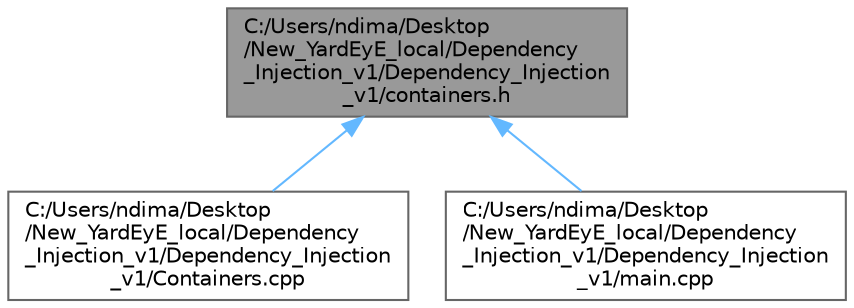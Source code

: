 digraph "C:/Users/ndima/Desktop/New_YardEyE_local/Dependency_Injection_v1/Dependency_Injection_v1/containers.h"
{
 // LATEX_PDF_SIZE
  bgcolor="transparent";
  edge [fontname=Helvetica,fontsize=10,labelfontname=Helvetica,labelfontsize=10];
  node [fontname=Helvetica,fontsize=10,shape=box,height=0.2,width=0.4];
  Node1 [id="Node000001",label="C:/Users/ndima/Desktop\l/New_YardEyE_local/Dependency\l_Injection_v1/Dependency_Injection\l_v1/containers.h",height=0.2,width=0.4,color="gray40", fillcolor="grey60", style="filled", fontcolor="black",tooltip=" "];
  Node1 -> Node2 [id="edge1_Node000001_Node000002",dir="back",color="steelblue1",style="solid",tooltip=" "];
  Node2 [id="Node000002",label="C:/Users/ndima/Desktop\l/New_YardEyE_local/Dependency\l_Injection_v1/Dependency_Injection\l_v1/Containers.cpp",height=0.2,width=0.4,color="grey40", fillcolor="white", style="filled",URL="$_containers_8cpp.html",tooltip=" "];
  Node1 -> Node3 [id="edge2_Node000001_Node000003",dir="back",color="steelblue1",style="solid",tooltip=" "];
  Node3 [id="Node000003",label="C:/Users/ndima/Desktop\l/New_YardEyE_local/Dependency\l_Injection_v1/Dependency_Injection\l_v1/main.cpp",height=0.2,width=0.4,color="grey40", fillcolor="white", style="filled",URL="$main_8cpp.html",tooltip=" "];
}
